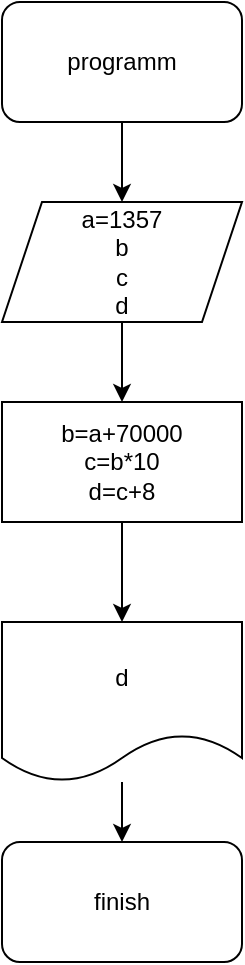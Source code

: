 <mxfile version="14.9.8" type="device"><diagram id="CzQTWWbqbHWq8OUuqYRs" name="Page-1"><mxGraphModel dx="868" dy="450" grid="1" gridSize="10" guides="1" tooltips="1" connect="1" arrows="1" fold="1" page="1" pageScale="1" pageWidth="827" pageHeight="1169" math="0" shadow="0"><root><mxCell id="0"/><mxCell id="1" parent="0"/><mxCell id="TskMh4_Z3NG192VuhFep-3" value="" style="edgeStyle=orthogonalEdgeStyle;rounded=0;orthogonalLoop=1;jettySize=auto;html=1;" edge="1" parent="1" source="TskMh4_Z3NG192VuhFep-1" target="TskMh4_Z3NG192VuhFep-2"><mxGeometry relative="1" as="geometry"/></mxCell><mxCell id="TskMh4_Z3NG192VuhFep-1" value="programm&lt;br&gt;" style="rounded=1;whiteSpace=wrap;html=1;" vertex="1" parent="1"><mxGeometry x="354" y="50" width="120" height="60" as="geometry"/></mxCell><mxCell id="TskMh4_Z3NG192VuhFep-5" value="" style="edgeStyle=orthogonalEdgeStyle;rounded=0;orthogonalLoop=1;jettySize=auto;html=1;" edge="1" parent="1" source="TskMh4_Z3NG192VuhFep-2" target="TskMh4_Z3NG192VuhFep-4"><mxGeometry relative="1" as="geometry"/></mxCell><mxCell id="TskMh4_Z3NG192VuhFep-2" value="a=1357&lt;br&gt;b&lt;br&gt;c&lt;br&gt;d" style="shape=parallelogram;perimeter=parallelogramPerimeter;whiteSpace=wrap;html=1;fixedSize=1;" vertex="1" parent="1"><mxGeometry x="354" y="150" width="120" height="60" as="geometry"/></mxCell><mxCell id="TskMh4_Z3NG192VuhFep-11" value="" style="edgeStyle=orthogonalEdgeStyle;rounded=0;orthogonalLoop=1;jettySize=auto;html=1;" edge="1" parent="1" source="TskMh4_Z3NG192VuhFep-4" target="TskMh4_Z3NG192VuhFep-9"><mxGeometry relative="1" as="geometry"/></mxCell><mxCell id="TskMh4_Z3NG192VuhFep-4" value="b=a+70000&lt;br&gt;c=b*10&lt;br&gt;d=c+8" style="rounded=0;whiteSpace=wrap;html=1;" vertex="1" parent="1"><mxGeometry x="354" y="250" width="120" height="60" as="geometry"/></mxCell><mxCell id="TskMh4_Z3NG192VuhFep-6" value="finish" style="rounded=1;whiteSpace=wrap;html=1;" vertex="1" parent="1"><mxGeometry x="354" y="470" width="120" height="60" as="geometry"/></mxCell><mxCell id="TskMh4_Z3NG192VuhFep-12" value="" style="edgeStyle=orthogonalEdgeStyle;rounded=0;orthogonalLoop=1;jettySize=auto;html=1;" edge="1" parent="1" source="TskMh4_Z3NG192VuhFep-9" target="TskMh4_Z3NG192VuhFep-6"><mxGeometry relative="1" as="geometry"/></mxCell><mxCell id="TskMh4_Z3NG192VuhFep-9" value="d" style="shape=document;whiteSpace=wrap;html=1;boundedLbl=1;" vertex="1" parent="1"><mxGeometry x="354" y="360" width="120" height="80" as="geometry"/></mxCell></root></mxGraphModel></diagram></mxfile>